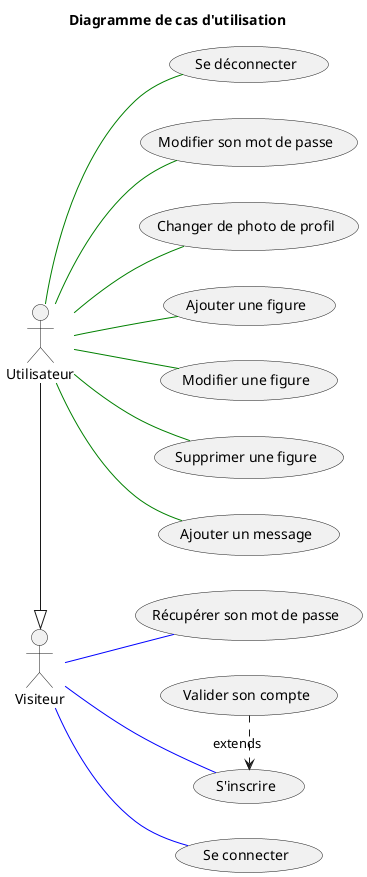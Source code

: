 @startuml
'https://plantuml.com/use-case-diagram

left to right direction

title Diagramme de cas d'utilisation

Utilisateur as u
Visiteur as v

u -|> v

(Ajouter une figure) as (addTrick)
(Modifier une figure) as (modifyTrick)
(Supprimer une figure) as (deleteTrick)
(Ajouter un message) as (addMessage)
(Se connecter) as (login)
(S'inscrire) as (register)
(Valider son compte) as (validateAccount)
(Se déconnecter) as (logout)
(Modifier son mot de passe) as (modifyPassword)
(Récupérer son mot de passe) as (forgotPassword)
(Changer de photo de profil) as (changeProfilePicture)

''''Visitor''''
v --[#blue] (login)
v --[#blue] (register)
v --[#blue] (forgotPassword)
(validateAccount) .> (register) : extends

''''User''''
u --[#green] (addTrick)
u --[#green] (modifyTrick)
u --[#green] (addMessage)
u --[#green] (modifyPassword)
u --[#green] (changeProfilePicture)
u --[#green] (logout)
u --[#green] (deleteTrick)

@enduml